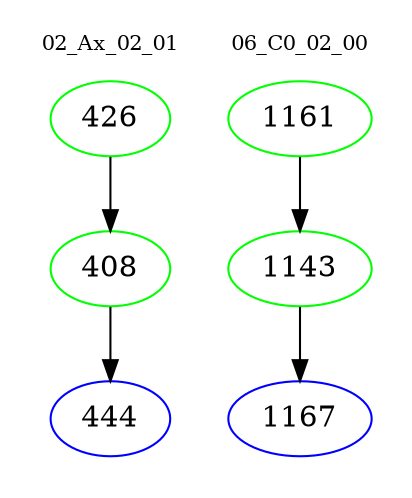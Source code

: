 digraph{
subgraph cluster_0 {
color = white
label = "02_Ax_02_01";
fontsize=10;
T0_426 [label="426", color="green"]
T0_426 -> T0_408 [color="black"]
T0_408 [label="408", color="green"]
T0_408 -> T0_444 [color="black"]
T0_444 [label="444", color="blue"]
}
subgraph cluster_1 {
color = white
label = "06_C0_02_00";
fontsize=10;
T1_1161 [label="1161", color="green"]
T1_1161 -> T1_1143 [color="black"]
T1_1143 [label="1143", color="green"]
T1_1143 -> T1_1167 [color="black"]
T1_1167 [label="1167", color="blue"]
}
}
